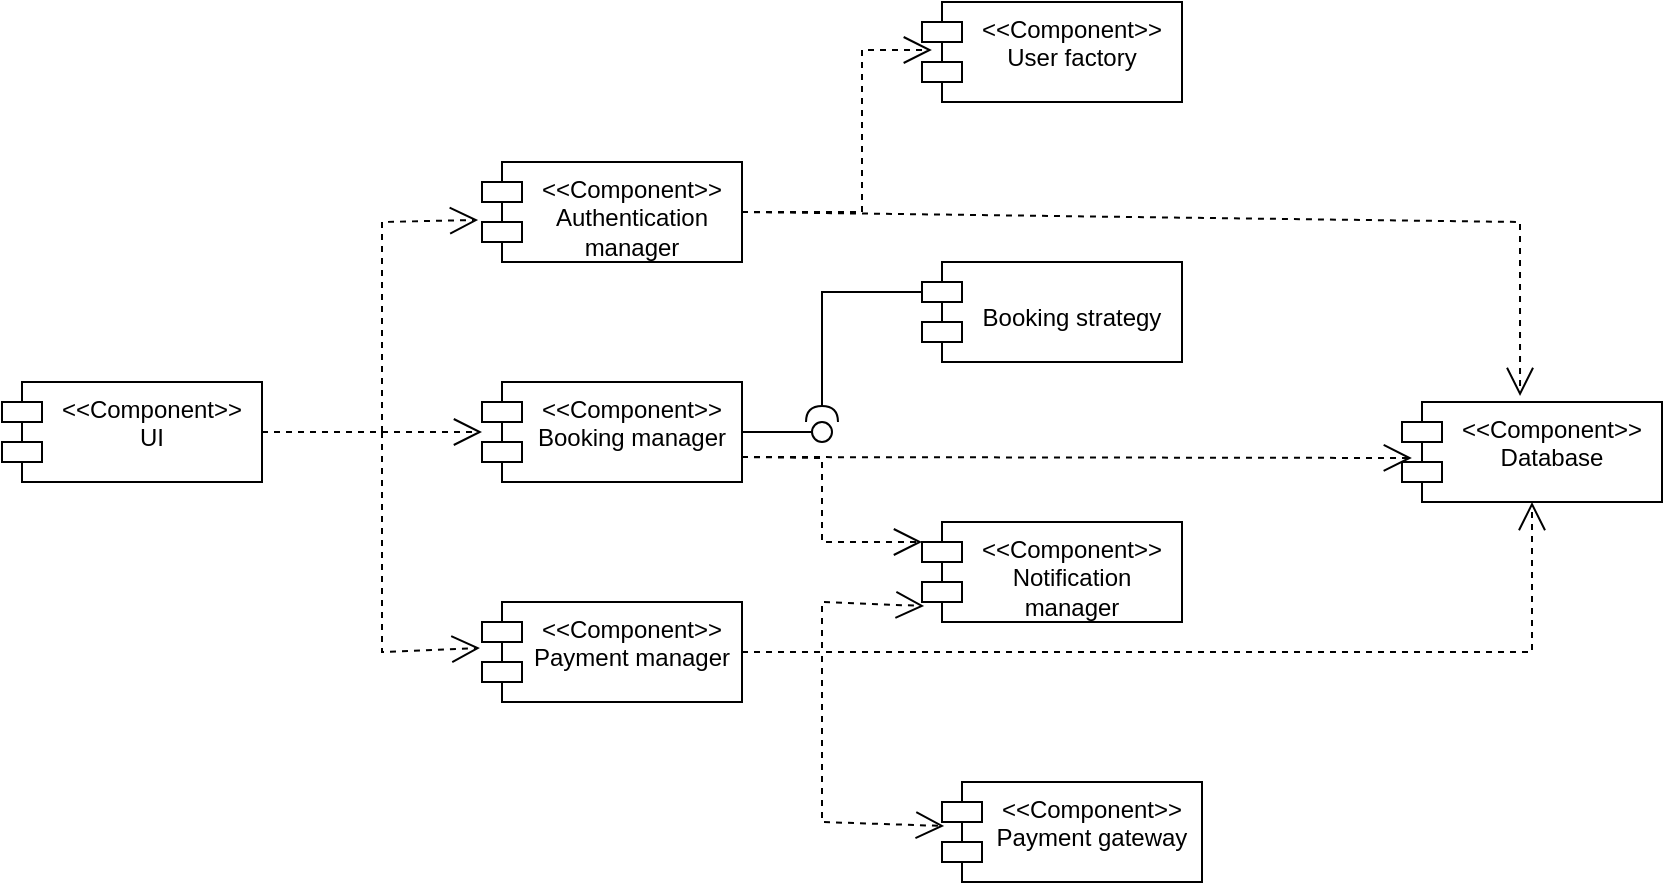 <mxfile version="27.0.2">
  <diagram name="Page-1" id="5f0bae14-7c28-e335-631c-24af17079c00">
    <mxGraphModel dx="872" dy="439" grid="1" gridSize="10" guides="1" tooltips="1" connect="1" arrows="1" fold="1" page="1" pageScale="1" pageWidth="1100" pageHeight="850" background="none" math="0" shadow="0">
      <root>
        <mxCell id="0" />
        <mxCell id="1" parent="0" />
        <mxCell id="2Dks7X9wwPNTb7-MbkP4-1" value="&amp;lt;&amp;lt;Component&amp;gt;&amp;gt;&lt;div&gt;UI&lt;/div&gt;" style="shape=module;align=left;spacingLeft=20;align=center;verticalAlign=top;whiteSpace=wrap;html=1;" vertex="1" parent="1">
          <mxGeometry x="70" y="200" width="130" height="50" as="geometry" />
        </mxCell>
        <mxCell id="2Dks7X9wwPNTb7-MbkP4-2" value="&amp;lt;&amp;lt;Component&amp;gt;&amp;gt;&lt;div&gt;Booking manager&lt;/div&gt;" style="shape=module;align=left;spacingLeft=20;align=center;verticalAlign=top;whiteSpace=wrap;html=1;" vertex="1" parent="1">
          <mxGeometry x="310" y="200" width="130" height="50" as="geometry" />
        </mxCell>
        <mxCell id="2Dks7X9wwPNTb7-MbkP4-3" value="&amp;lt;&amp;lt;Component&amp;gt;&amp;gt;&lt;div&gt;Authentication manager&lt;/div&gt;" style="shape=module;align=left;spacingLeft=20;align=center;verticalAlign=top;whiteSpace=wrap;html=1;" vertex="1" parent="1">
          <mxGeometry x="310" y="90" width="130" height="50" as="geometry" />
        </mxCell>
        <mxCell id="2Dks7X9wwPNTb7-MbkP4-4" value="&amp;lt;&amp;lt;Component&amp;gt;&amp;gt;&lt;div&gt;Payment manager&lt;/div&gt;" style="shape=module;align=left;spacingLeft=20;align=center;verticalAlign=top;whiteSpace=wrap;html=1;" vertex="1" parent="1">
          <mxGeometry x="310" y="310" width="130" height="50" as="geometry" />
        </mxCell>
        <mxCell id="2Dks7X9wwPNTb7-MbkP4-5" value="&amp;lt;&amp;lt;Component&amp;gt;&amp;gt;&lt;div&gt;Database&lt;/div&gt;" style="shape=module;align=left;spacingLeft=20;align=center;verticalAlign=top;whiteSpace=wrap;html=1;" vertex="1" parent="1">
          <mxGeometry x="770" y="210" width="130" height="50" as="geometry" />
        </mxCell>
        <mxCell id="2Dks7X9wwPNTb7-MbkP4-6" value="&amp;lt;&amp;lt;Component&amp;gt;&amp;gt;&lt;div&gt;User factory&lt;/div&gt;" style="shape=module;align=left;spacingLeft=20;align=center;verticalAlign=top;whiteSpace=wrap;html=1;" vertex="1" parent="1">
          <mxGeometry x="530" y="10" width="130" height="50" as="geometry" />
        </mxCell>
        <mxCell id="2Dks7X9wwPNTb7-MbkP4-7" value="&lt;div&gt;&lt;br&gt;&lt;/div&gt;&lt;div&gt;Booking strategy&lt;/div&gt;" style="shape=module;align=left;spacingLeft=20;align=center;verticalAlign=top;whiteSpace=wrap;html=1;" vertex="1" parent="1">
          <mxGeometry x="530" y="140" width="130" height="50" as="geometry" />
        </mxCell>
        <mxCell id="2Dks7X9wwPNTb7-MbkP4-8" value="&amp;lt;&amp;lt;Component&amp;gt;&amp;gt;&lt;div&gt;Notification manager&lt;/div&gt;" style="shape=module;align=left;spacingLeft=20;align=center;verticalAlign=top;whiteSpace=wrap;html=1;" vertex="1" parent="1">
          <mxGeometry x="530" y="270" width="130" height="50" as="geometry" />
        </mxCell>
        <mxCell id="2Dks7X9wwPNTb7-MbkP4-9" value="&amp;lt;&amp;lt;Component&amp;gt;&amp;gt;&lt;div&gt;Payment gateway&lt;/div&gt;" style="shape=module;align=left;spacingLeft=20;align=center;verticalAlign=top;whiteSpace=wrap;html=1;" vertex="1" parent="1">
          <mxGeometry x="540" y="400" width="130" height="50" as="geometry" />
        </mxCell>
        <mxCell id="2Dks7X9wwPNTb7-MbkP4-10" value="" style="endArrow=open;endSize=12;dashed=1;html=1;rounded=0;exitX=1;exitY=0.5;exitDx=0;exitDy=0;" edge="1" parent="1" source="2Dks7X9wwPNTb7-MbkP4-1" target="2Dks7X9wwPNTb7-MbkP4-2">
          <mxGeometry width="160" relative="1" as="geometry">
            <mxPoint x="390" y="240" as="sourcePoint" />
            <mxPoint x="550" y="240" as="targetPoint" />
            <Array as="points">
              <mxPoint x="260" y="225" />
            </Array>
          </mxGeometry>
        </mxCell>
        <mxCell id="2Dks7X9wwPNTb7-MbkP4-11" value="" style="endArrow=open;endSize=12;dashed=1;html=1;rounded=0;exitX=1;exitY=0.5;exitDx=0;exitDy=0;entryX=-0.015;entryY=0.58;entryDx=0;entryDy=0;entryPerimeter=0;" edge="1" parent="1" source="2Dks7X9wwPNTb7-MbkP4-1" target="2Dks7X9wwPNTb7-MbkP4-3">
          <mxGeometry width="160" relative="1" as="geometry">
            <mxPoint x="390" y="240" as="sourcePoint" />
            <mxPoint x="550" y="240" as="targetPoint" />
            <Array as="points">
              <mxPoint x="260" y="225" />
              <mxPoint x="260" y="120" />
            </Array>
          </mxGeometry>
        </mxCell>
        <mxCell id="2Dks7X9wwPNTb7-MbkP4-12" value="" style="endArrow=open;endSize=12;dashed=1;html=1;rounded=0;exitX=1;exitY=0.5;exitDx=0;exitDy=0;entryX=-0.008;entryY=0.46;entryDx=0;entryDy=0;entryPerimeter=0;" edge="1" parent="1" source="2Dks7X9wwPNTb7-MbkP4-1" target="2Dks7X9wwPNTb7-MbkP4-4">
          <mxGeometry width="160" relative="1" as="geometry">
            <mxPoint x="390" y="240" as="sourcePoint" />
            <mxPoint x="550" y="240" as="targetPoint" />
            <Array as="points">
              <mxPoint x="260" y="225" />
              <mxPoint x="260" y="335" />
            </Array>
          </mxGeometry>
        </mxCell>
        <mxCell id="2Dks7X9wwPNTb7-MbkP4-14" value="" style="rounded=0;orthogonalLoop=1;jettySize=auto;html=1;endArrow=halfCircle;endFill=0;endSize=6;strokeWidth=1;sketch=0;exitX=0;exitY=0;exitDx=0;exitDy=15;exitPerimeter=0;" edge="1" parent="1" source="2Dks7X9wwPNTb7-MbkP4-7">
          <mxGeometry relative="1" as="geometry">
            <mxPoint x="490" y="245" as="sourcePoint" />
            <mxPoint x="480" y="220" as="targetPoint" />
            <Array as="points">
              <mxPoint x="480" y="155" />
            </Array>
          </mxGeometry>
        </mxCell>
        <mxCell id="2Dks7X9wwPNTb7-MbkP4-15" value="" style="rounded=0;orthogonalLoop=1;jettySize=auto;html=1;endArrow=oval;endFill=0;sketch=0;sourcePerimeterSpacing=0;targetPerimeterSpacing=0;endSize=10;exitX=1;exitY=0.5;exitDx=0;exitDy=0;" edge="1" parent="1" source="2Dks7X9wwPNTb7-MbkP4-2">
          <mxGeometry relative="1" as="geometry">
            <mxPoint x="450" y="245" as="sourcePoint" />
            <mxPoint x="480" y="225" as="targetPoint" />
          </mxGeometry>
        </mxCell>
        <mxCell id="2Dks7X9wwPNTb7-MbkP4-16" value="" style="ellipse;whiteSpace=wrap;html=1;align=center;aspect=fixed;fillColor=none;strokeColor=none;resizable=0;perimeter=centerPerimeter;rotatable=0;allowArrows=0;points=[];outlineConnect=1;" vertex="1" parent="1">
          <mxGeometry x="465" y="240" width="10" height="10" as="geometry" />
        </mxCell>
        <mxCell id="2Dks7X9wwPNTb7-MbkP4-17" value="" style="endArrow=open;endSize=12;dashed=1;html=1;rounded=0;exitX=1;exitY=0.5;exitDx=0;exitDy=0;entryX=0.038;entryY=0.48;entryDx=0;entryDy=0;entryPerimeter=0;" edge="1" parent="1" source="2Dks7X9wwPNTb7-MbkP4-3" target="2Dks7X9wwPNTb7-MbkP4-6">
          <mxGeometry width="160" relative="1" as="geometry">
            <mxPoint x="390" y="240" as="sourcePoint" />
            <mxPoint x="550" y="240" as="targetPoint" />
            <Array as="points">
              <mxPoint x="500" y="115" />
              <mxPoint x="500" y="34" />
            </Array>
          </mxGeometry>
        </mxCell>
        <mxCell id="2Dks7X9wwPNTb7-MbkP4-18" value="" style="endArrow=open;endSize=12;dashed=1;html=1;rounded=0;exitX=1;exitY=0.5;exitDx=0;exitDy=0;entryX=0.454;entryY=-0.06;entryDx=0;entryDy=0;entryPerimeter=0;" edge="1" parent="1" source="2Dks7X9wwPNTb7-MbkP4-3" target="2Dks7X9wwPNTb7-MbkP4-5">
          <mxGeometry width="160" relative="1" as="geometry">
            <mxPoint x="400" y="250" as="sourcePoint" />
            <mxPoint x="860" y="150" as="targetPoint" />
            <Array as="points">
              <mxPoint x="829" y="120" />
            </Array>
          </mxGeometry>
        </mxCell>
        <mxCell id="2Dks7X9wwPNTb7-MbkP4-20" value="" style="endArrow=open;endSize=12;dashed=1;html=1;rounded=0;exitX=1;exitY=0.75;exitDx=0;exitDy=0;" edge="1" parent="1" source="2Dks7X9wwPNTb7-MbkP4-2">
          <mxGeometry width="160" relative="1" as="geometry">
            <mxPoint x="410" y="260" as="sourcePoint" />
            <mxPoint x="530" y="280" as="targetPoint" />
            <Array as="points">
              <mxPoint x="480" y="238" />
              <mxPoint x="480" y="280" />
            </Array>
          </mxGeometry>
        </mxCell>
        <mxCell id="2Dks7X9wwPNTb7-MbkP4-21" value="" style="endArrow=open;endSize=12;dashed=1;html=1;rounded=0;exitX=1;exitY=0.75;exitDx=0;exitDy=0;entryX=0.038;entryY=0.56;entryDx=0;entryDy=0;entryPerimeter=0;" edge="1" parent="1" source="2Dks7X9wwPNTb7-MbkP4-2" target="2Dks7X9wwPNTb7-MbkP4-5">
          <mxGeometry width="160" relative="1" as="geometry">
            <mxPoint x="420" y="270" as="sourcePoint" />
            <mxPoint x="770" y="240" as="targetPoint" />
          </mxGeometry>
        </mxCell>
        <mxCell id="2Dks7X9wwPNTb7-MbkP4-23" value="" style="endArrow=open;endSize=12;dashed=1;html=1;rounded=0;exitX=1;exitY=0.5;exitDx=0;exitDy=0;entryX=0.008;entryY=0.84;entryDx=0;entryDy=0;entryPerimeter=0;" edge="1" parent="1" source="2Dks7X9wwPNTb7-MbkP4-4" target="2Dks7X9wwPNTb7-MbkP4-8">
          <mxGeometry width="160" relative="1" as="geometry">
            <mxPoint x="465" y="360" as="sourcePoint" />
            <mxPoint x="625" y="360" as="targetPoint" />
            <Array as="points">
              <mxPoint x="480" y="335" />
              <mxPoint x="480" y="310" />
            </Array>
          </mxGeometry>
        </mxCell>
        <mxCell id="2Dks7X9wwPNTb7-MbkP4-24" value="" style="endArrow=open;endSize=12;dashed=1;html=1;rounded=0;exitX=1;exitY=0.5;exitDx=0;exitDy=0;entryX=0.008;entryY=0.44;entryDx=0;entryDy=0;entryPerimeter=0;" edge="1" parent="1" source="2Dks7X9wwPNTb7-MbkP4-4" target="2Dks7X9wwPNTb7-MbkP4-9">
          <mxGeometry width="160" relative="1" as="geometry">
            <mxPoint x="440" y="290" as="sourcePoint" />
            <mxPoint x="600" y="290" as="targetPoint" />
            <Array as="points">
              <mxPoint x="480" y="335" />
              <mxPoint x="480" y="420" />
            </Array>
          </mxGeometry>
        </mxCell>
        <mxCell id="2Dks7X9wwPNTb7-MbkP4-25" value="" style="endArrow=open;endSize=12;dashed=1;html=1;rounded=0;exitX=1;exitY=0.5;exitDx=0;exitDy=0;entryX=0.5;entryY=1;entryDx=0;entryDy=0;" edge="1" parent="1" source="2Dks7X9wwPNTb7-MbkP4-4" target="2Dks7X9wwPNTb7-MbkP4-5">
          <mxGeometry width="160" relative="1" as="geometry">
            <mxPoint x="450" y="300" as="sourcePoint" />
            <mxPoint x="610" y="300" as="targetPoint" />
            <Array as="points">
              <mxPoint x="835" y="335" />
            </Array>
          </mxGeometry>
        </mxCell>
      </root>
    </mxGraphModel>
  </diagram>
</mxfile>
